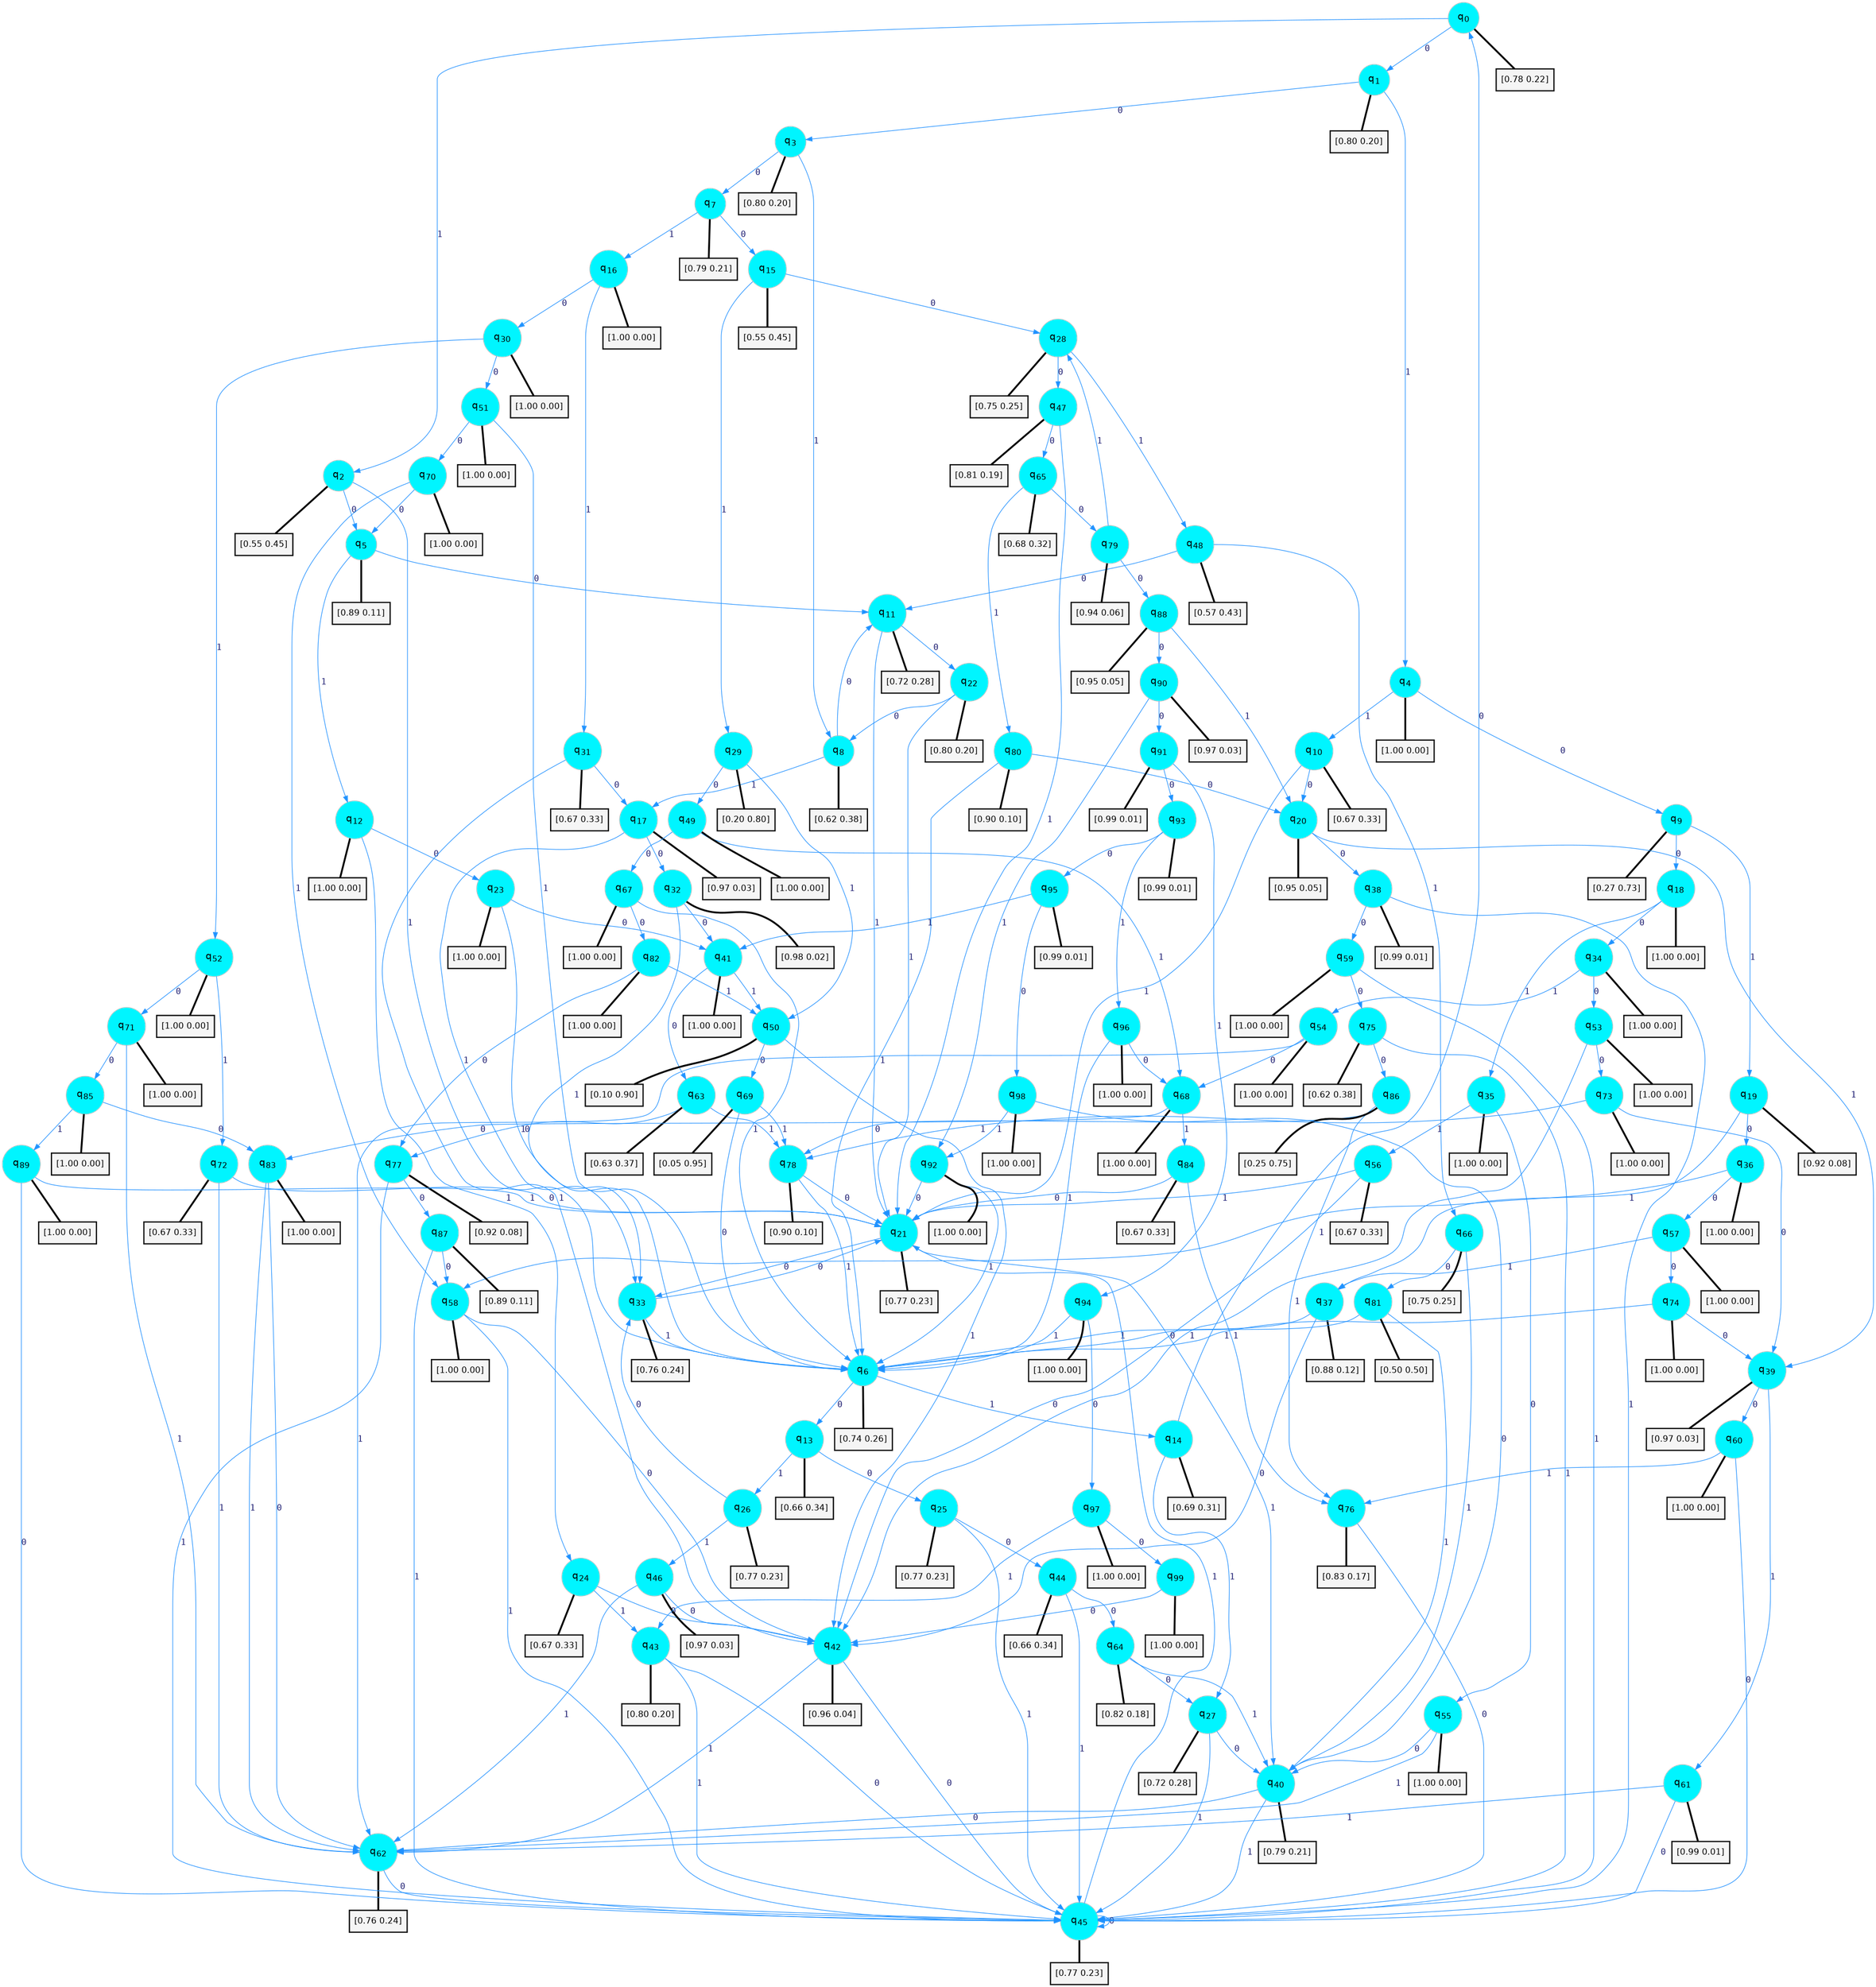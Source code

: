digraph G {
graph [
bgcolor=transparent, dpi=300, rankdir=TD, size="40,25"];
node [
color=gray, fillcolor=turquoise1, fontcolor=black, fontname=Helvetica, fontsize=16, fontweight=bold, shape=circle, style=filled];
edge [
arrowsize=1, color=dodgerblue1, fontcolor=midnightblue, fontname=courier, fontweight=bold, penwidth=1, style=solid, weight=20];
0[label=<q<SUB>0</SUB>>];
1[label=<q<SUB>1</SUB>>];
2[label=<q<SUB>2</SUB>>];
3[label=<q<SUB>3</SUB>>];
4[label=<q<SUB>4</SUB>>];
5[label=<q<SUB>5</SUB>>];
6[label=<q<SUB>6</SUB>>];
7[label=<q<SUB>7</SUB>>];
8[label=<q<SUB>8</SUB>>];
9[label=<q<SUB>9</SUB>>];
10[label=<q<SUB>10</SUB>>];
11[label=<q<SUB>11</SUB>>];
12[label=<q<SUB>12</SUB>>];
13[label=<q<SUB>13</SUB>>];
14[label=<q<SUB>14</SUB>>];
15[label=<q<SUB>15</SUB>>];
16[label=<q<SUB>16</SUB>>];
17[label=<q<SUB>17</SUB>>];
18[label=<q<SUB>18</SUB>>];
19[label=<q<SUB>19</SUB>>];
20[label=<q<SUB>20</SUB>>];
21[label=<q<SUB>21</SUB>>];
22[label=<q<SUB>22</SUB>>];
23[label=<q<SUB>23</SUB>>];
24[label=<q<SUB>24</SUB>>];
25[label=<q<SUB>25</SUB>>];
26[label=<q<SUB>26</SUB>>];
27[label=<q<SUB>27</SUB>>];
28[label=<q<SUB>28</SUB>>];
29[label=<q<SUB>29</SUB>>];
30[label=<q<SUB>30</SUB>>];
31[label=<q<SUB>31</SUB>>];
32[label=<q<SUB>32</SUB>>];
33[label=<q<SUB>33</SUB>>];
34[label=<q<SUB>34</SUB>>];
35[label=<q<SUB>35</SUB>>];
36[label=<q<SUB>36</SUB>>];
37[label=<q<SUB>37</SUB>>];
38[label=<q<SUB>38</SUB>>];
39[label=<q<SUB>39</SUB>>];
40[label=<q<SUB>40</SUB>>];
41[label=<q<SUB>41</SUB>>];
42[label=<q<SUB>42</SUB>>];
43[label=<q<SUB>43</SUB>>];
44[label=<q<SUB>44</SUB>>];
45[label=<q<SUB>45</SUB>>];
46[label=<q<SUB>46</SUB>>];
47[label=<q<SUB>47</SUB>>];
48[label=<q<SUB>48</SUB>>];
49[label=<q<SUB>49</SUB>>];
50[label=<q<SUB>50</SUB>>];
51[label=<q<SUB>51</SUB>>];
52[label=<q<SUB>52</SUB>>];
53[label=<q<SUB>53</SUB>>];
54[label=<q<SUB>54</SUB>>];
55[label=<q<SUB>55</SUB>>];
56[label=<q<SUB>56</SUB>>];
57[label=<q<SUB>57</SUB>>];
58[label=<q<SUB>58</SUB>>];
59[label=<q<SUB>59</SUB>>];
60[label=<q<SUB>60</SUB>>];
61[label=<q<SUB>61</SUB>>];
62[label=<q<SUB>62</SUB>>];
63[label=<q<SUB>63</SUB>>];
64[label=<q<SUB>64</SUB>>];
65[label=<q<SUB>65</SUB>>];
66[label=<q<SUB>66</SUB>>];
67[label=<q<SUB>67</SUB>>];
68[label=<q<SUB>68</SUB>>];
69[label=<q<SUB>69</SUB>>];
70[label=<q<SUB>70</SUB>>];
71[label=<q<SUB>71</SUB>>];
72[label=<q<SUB>72</SUB>>];
73[label=<q<SUB>73</SUB>>];
74[label=<q<SUB>74</SUB>>];
75[label=<q<SUB>75</SUB>>];
76[label=<q<SUB>76</SUB>>];
77[label=<q<SUB>77</SUB>>];
78[label=<q<SUB>78</SUB>>];
79[label=<q<SUB>79</SUB>>];
80[label=<q<SUB>80</SUB>>];
81[label=<q<SUB>81</SUB>>];
82[label=<q<SUB>82</SUB>>];
83[label=<q<SUB>83</SUB>>];
84[label=<q<SUB>84</SUB>>];
85[label=<q<SUB>85</SUB>>];
86[label=<q<SUB>86</SUB>>];
87[label=<q<SUB>87</SUB>>];
88[label=<q<SUB>88</SUB>>];
89[label=<q<SUB>89</SUB>>];
90[label=<q<SUB>90</SUB>>];
91[label=<q<SUB>91</SUB>>];
92[label=<q<SUB>92</SUB>>];
93[label=<q<SUB>93</SUB>>];
94[label=<q<SUB>94</SUB>>];
95[label=<q<SUB>95</SUB>>];
96[label=<q<SUB>96</SUB>>];
97[label=<q<SUB>97</SUB>>];
98[label=<q<SUB>98</SUB>>];
99[label=<q<SUB>99</SUB>>];
100[label="[0.78 0.22]", shape=box,fontcolor=black, fontname=Helvetica, fontsize=14, penwidth=2, fillcolor=whitesmoke,color=black];
101[label="[0.80 0.20]", shape=box,fontcolor=black, fontname=Helvetica, fontsize=14, penwidth=2, fillcolor=whitesmoke,color=black];
102[label="[0.55 0.45]", shape=box,fontcolor=black, fontname=Helvetica, fontsize=14, penwidth=2, fillcolor=whitesmoke,color=black];
103[label="[0.80 0.20]", shape=box,fontcolor=black, fontname=Helvetica, fontsize=14, penwidth=2, fillcolor=whitesmoke,color=black];
104[label="[1.00 0.00]", shape=box,fontcolor=black, fontname=Helvetica, fontsize=14, penwidth=2, fillcolor=whitesmoke,color=black];
105[label="[0.89 0.11]", shape=box,fontcolor=black, fontname=Helvetica, fontsize=14, penwidth=2, fillcolor=whitesmoke,color=black];
106[label="[0.74 0.26]", shape=box,fontcolor=black, fontname=Helvetica, fontsize=14, penwidth=2, fillcolor=whitesmoke,color=black];
107[label="[0.79 0.21]", shape=box,fontcolor=black, fontname=Helvetica, fontsize=14, penwidth=2, fillcolor=whitesmoke,color=black];
108[label="[0.62 0.38]", shape=box,fontcolor=black, fontname=Helvetica, fontsize=14, penwidth=2, fillcolor=whitesmoke,color=black];
109[label="[0.27 0.73]", shape=box,fontcolor=black, fontname=Helvetica, fontsize=14, penwidth=2, fillcolor=whitesmoke,color=black];
110[label="[0.67 0.33]", shape=box,fontcolor=black, fontname=Helvetica, fontsize=14, penwidth=2, fillcolor=whitesmoke,color=black];
111[label="[0.72 0.28]", shape=box,fontcolor=black, fontname=Helvetica, fontsize=14, penwidth=2, fillcolor=whitesmoke,color=black];
112[label="[1.00 0.00]", shape=box,fontcolor=black, fontname=Helvetica, fontsize=14, penwidth=2, fillcolor=whitesmoke,color=black];
113[label="[0.66 0.34]", shape=box,fontcolor=black, fontname=Helvetica, fontsize=14, penwidth=2, fillcolor=whitesmoke,color=black];
114[label="[0.69 0.31]", shape=box,fontcolor=black, fontname=Helvetica, fontsize=14, penwidth=2, fillcolor=whitesmoke,color=black];
115[label="[0.55 0.45]", shape=box,fontcolor=black, fontname=Helvetica, fontsize=14, penwidth=2, fillcolor=whitesmoke,color=black];
116[label="[1.00 0.00]", shape=box,fontcolor=black, fontname=Helvetica, fontsize=14, penwidth=2, fillcolor=whitesmoke,color=black];
117[label="[0.97 0.03]", shape=box,fontcolor=black, fontname=Helvetica, fontsize=14, penwidth=2, fillcolor=whitesmoke,color=black];
118[label="[1.00 0.00]", shape=box,fontcolor=black, fontname=Helvetica, fontsize=14, penwidth=2, fillcolor=whitesmoke,color=black];
119[label="[0.92 0.08]", shape=box,fontcolor=black, fontname=Helvetica, fontsize=14, penwidth=2, fillcolor=whitesmoke,color=black];
120[label="[0.95 0.05]", shape=box,fontcolor=black, fontname=Helvetica, fontsize=14, penwidth=2, fillcolor=whitesmoke,color=black];
121[label="[0.77 0.23]", shape=box,fontcolor=black, fontname=Helvetica, fontsize=14, penwidth=2, fillcolor=whitesmoke,color=black];
122[label="[0.80 0.20]", shape=box,fontcolor=black, fontname=Helvetica, fontsize=14, penwidth=2, fillcolor=whitesmoke,color=black];
123[label="[1.00 0.00]", shape=box,fontcolor=black, fontname=Helvetica, fontsize=14, penwidth=2, fillcolor=whitesmoke,color=black];
124[label="[0.67 0.33]", shape=box,fontcolor=black, fontname=Helvetica, fontsize=14, penwidth=2, fillcolor=whitesmoke,color=black];
125[label="[0.77 0.23]", shape=box,fontcolor=black, fontname=Helvetica, fontsize=14, penwidth=2, fillcolor=whitesmoke,color=black];
126[label="[0.77 0.23]", shape=box,fontcolor=black, fontname=Helvetica, fontsize=14, penwidth=2, fillcolor=whitesmoke,color=black];
127[label="[0.72 0.28]", shape=box,fontcolor=black, fontname=Helvetica, fontsize=14, penwidth=2, fillcolor=whitesmoke,color=black];
128[label="[0.75 0.25]", shape=box,fontcolor=black, fontname=Helvetica, fontsize=14, penwidth=2, fillcolor=whitesmoke,color=black];
129[label="[0.20 0.80]", shape=box,fontcolor=black, fontname=Helvetica, fontsize=14, penwidth=2, fillcolor=whitesmoke,color=black];
130[label="[1.00 0.00]", shape=box,fontcolor=black, fontname=Helvetica, fontsize=14, penwidth=2, fillcolor=whitesmoke,color=black];
131[label="[0.67 0.33]", shape=box,fontcolor=black, fontname=Helvetica, fontsize=14, penwidth=2, fillcolor=whitesmoke,color=black];
132[label="[0.98 0.02]", shape=box,fontcolor=black, fontname=Helvetica, fontsize=14, penwidth=2, fillcolor=whitesmoke,color=black];
133[label="[0.76 0.24]", shape=box,fontcolor=black, fontname=Helvetica, fontsize=14, penwidth=2, fillcolor=whitesmoke,color=black];
134[label="[1.00 0.00]", shape=box,fontcolor=black, fontname=Helvetica, fontsize=14, penwidth=2, fillcolor=whitesmoke,color=black];
135[label="[1.00 0.00]", shape=box,fontcolor=black, fontname=Helvetica, fontsize=14, penwidth=2, fillcolor=whitesmoke,color=black];
136[label="[1.00 0.00]", shape=box,fontcolor=black, fontname=Helvetica, fontsize=14, penwidth=2, fillcolor=whitesmoke,color=black];
137[label="[0.88 0.12]", shape=box,fontcolor=black, fontname=Helvetica, fontsize=14, penwidth=2, fillcolor=whitesmoke,color=black];
138[label="[0.99 0.01]", shape=box,fontcolor=black, fontname=Helvetica, fontsize=14, penwidth=2, fillcolor=whitesmoke,color=black];
139[label="[0.97 0.03]", shape=box,fontcolor=black, fontname=Helvetica, fontsize=14, penwidth=2, fillcolor=whitesmoke,color=black];
140[label="[0.79 0.21]", shape=box,fontcolor=black, fontname=Helvetica, fontsize=14, penwidth=2, fillcolor=whitesmoke,color=black];
141[label="[1.00 0.00]", shape=box,fontcolor=black, fontname=Helvetica, fontsize=14, penwidth=2, fillcolor=whitesmoke,color=black];
142[label="[0.96 0.04]", shape=box,fontcolor=black, fontname=Helvetica, fontsize=14, penwidth=2, fillcolor=whitesmoke,color=black];
143[label="[0.80 0.20]", shape=box,fontcolor=black, fontname=Helvetica, fontsize=14, penwidth=2, fillcolor=whitesmoke,color=black];
144[label="[0.66 0.34]", shape=box,fontcolor=black, fontname=Helvetica, fontsize=14, penwidth=2, fillcolor=whitesmoke,color=black];
145[label="[0.77 0.23]", shape=box,fontcolor=black, fontname=Helvetica, fontsize=14, penwidth=2, fillcolor=whitesmoke,color=black];
146[label="[0.97 0.03]", shape=box,fontcolor=black, fontname=Helvetica, fontsize=14, penwidth=2, fillcolor=whitesmoke,color=black];
147[label="[0.81 0.19]", shape=box,fontcolor=black, fontname=Helvetica, fontsize=14, penwidth=2, fillcolor=whitesmoke,color=black];
148[label="[0.57 0.43]", shape=box,fontcolor=black, fontname=Helvetica, fontsize=14, penwidth=2, fillcolor=whitesmoke,color=black];
149[label="[1.00 0.00]", shape=box,fontcolor=black, fontname=Helvetica, fontsize=14, penwidth=2, fillcolor=whitesmoke,color=black];
150[label="[0.10 0.90]", shape=box,fontcolor=black, fontname=Helvetica, fontsize=14, penwidth=2, fillcolor=whitesmoke,color=black];
151[label="[1.00 0.00]", shape=box,fontcolor=black, fontname=Helvetica, fontsize=14, penwidth=2, fillcolor=whitesmoke,color=black];
152[label="[1.00 0.00]", shape=box,fontcolor=black, fontname=Helvetica, fontsize=14, penwidth=2, fillcolor=whitesmoke,color=black];
153[label="[1.00 0.00]", shape=box,fontcolor=black, fontname=Helvetica, fontsize=14, penwidth=2, fillcolor=whitesmoke,color=black];
154[label="[1.00 0.00]", shape=box,fontcolor=black, fontname=Helvetica, fontsize=14, penwidth=2, fillcolor=whitesmoke,color=black];
155[label="[1.00 0.00]", shape=box,fontcolor=black, fontname=Helvetica, fontsize=14, penwidth=2, fillcolor=whitesmoke,color=black];
156[label="[0.67 0.33]", shape=box,fontcolor=black, fontname=Helvetica, fontsize=14, penwidth=2, fillcolor=whitesmoke,color=black];
157[label="[1.00 0.00]", shape=box,fontcolor=black, fontname=Helvetica, fontsize=14, penwidth=2, fillcolor=whitesmoke,color=black];
158[label="[1.00 0.00]", shape=box,fontcolor=black, fontname=Helvetica, fontsize=14, penwidth=2, fillcolor=whitesmoke,color=black];
159[label="[1.00 0.00]", shape=box,fontcolor=black, fontname=Helvetica, fontsize=14, penwidth=2, fillcolor=whitesmoke,color=black];
160[label="[1.00 0.00]", shape=box,fontcolor=black, fontname=Helvetica, fontsize=14, penwidth=2, fillcolor=whitesmoke,color=black];
161[label="[0.99 0.01]", shape=box,fontcolor=black, fontname=Helvetica, fontsize=14, penwidth=2, fillcolor=whitesmoke,color=black];
162[label="[0.76 0.24]", shape=box,fontcolor=black, fontname=Helvetica, fontsize=14, penwidth=2, fillcolor=whitesmoke,color=black];
163[label="[0.63 0.37]", shape=box,fontcolor=black, fontname=Helvetica, fontsize=14, penwidth=2, fillcolor=whitesmoke,color=black];
164[label="[0.82 0.18]", shape=box,fontcolor=black, fontname=Helvetica, fontsize=14, penwidth=2, fillcolor=whitesmoke,color=black];
165[label="[0.68 0.32]", shape=box,fontcolor=black, fontname=Helvetica, fontsize=14, penwidth=2, fillcolor=whitesmoke,color=black];
166[label="[0.75 0.25]", shape=box,fontcolor=black, fontname=Helvetica, fontsize=14, penwidth=2, fillcolor=whitesmoke,color=black];
167[label="[1.00 0.00]", shape=box,fontcolor=black, fontname=Helvetica, fontsize=14, penwidth=2, fillcolor=whitesmoke,color=black];
168[label="[1.00 0.00]", shape=box,fontcolor=black, fontname=Helvetica, fontsize=14, penwidth=2, fillcolor=whitesmoke,color=black];
169[label="[0.05 0.95]", shape=box,fontcolor=black, fontname=Helvetica, fontsize=14, penwidth=2, fillcolor=whitesmoke,color=black];
170[label="[1.00 0.00]", shape=box,fontcolor=black, fontname=Helvetica, fontsize=14, penwidth=2, fillcolor=whitesmoke,color=black];
171[label="[1.00 0.00]", shape=box,fontcolor=black, fontname=Helvetica, fontsize=14, penwidth=2, fillcolor=whitesmoke,color=black];
172[label="[0.67 0.33]", shape=box,fontcolor=black, fontname=Helvetica, fontsize=14, penwidth=2, fillcolor=whitesmoke,color=black];
173[label="[1.00 0.00]", shape=box,fontcolor=black, fontname=Helvetica, fontsize=14, penwidth=2, fillcolor=whitesmoke,color=black];
174[label="[1.00 0.00]", shape=box,fontcolor=black, fontname=Helvetica, fontsize=14, penwidth=2, fillcolor=whitesmoke,color=black];
175[label="[0.62 0.38]", shape=box,fontcolor=black, fontname=Helvetica, fontsize=14, penwidth=2, fillcolor=whitesmoke,color=black];
176[label="[0.83 0.17]", shape=box,fontcolor=black, fontname=Helvetica, fontsize=14, penwidth=2, fillcolor=whitesmoke,color=black];
177[label="[0.92 0.08]", shape=box,fontcolor=black, fontname=Helvetica, fontsize=14, penwidth=2, fillcolor=whitesmoke,color=black];
178[label="[0.90 0.10]", shape=box,fontcolor=black, fontname=Helvetica, fontsize=14, penwidth=2, fillcolor=whitesmoke,color=black];
179[label="[0.94 0.06]", shape=box,fontcolor=black, fontname=Helvetica, fontsize=14, penwidth=2, fillcolor=whitesmoke,color=black];
180[label="[0.90 0.10]", shape=box,fontcolor=black, fontname=Helvetica, fontsize=14, penwidth=2, fillcolor=whitesmoke,color=black];
181[label="[0.50 0.50]", shape=box,fontcolor=black, fontname=Helvetica, fontsize=14, penwidth=2, fillcolor=whitesmoke,color=black];
182[label="[1.00 0.00]", shape=box,fontcolor=black, fontname=Helvetica, fontsize=14, penwidth=2, fillcolor=whitesmoke,color=black];
183[label="[1.00 0.00]", shape=box,fontcolor=black, fontname=Helvetica, fontsize=14, penwidth=2, fillcolor=whitesmoke,color=black];
184[label="[0.67 0.33]", shape=box,fontcolor=black, fontname=Helvetica, fontsize=14, penwidth=2, fillcolor=whitesmoke,color=black];
185[label="[1.00 0.00]", shape=box,fontcolor=black, fontname=Helvetica, fontsize=14, penwidth=2, fillcolor=whitesmoke,color=black];
186[label="[0.25 0.75]", shape=box,fontcolor=black, fontname=Helvetica, fontsize=14, penwidth=2, fillcolor=whitesmoke,color=black];
187[label="[0.89 0.11]", shape=box,fontcolor=black, fontname=Helvetica, fontsize=14, penwidth=2, fillcolor=whitesmoke,color=black];
188[label="[0.95 0.05]", shape=box,fontcolor=black, fontname=Helvetica, fontsize=14, penwidth=2, fillcolor=whitesmoke,color=black];
189[label="[1.00 0.00]", shape=box,fontcolor=black, fontname=Helvetica, fontsize=14, penwidth=2, fillcolor=whitesmoke,color=black];
190[label="[0.97 0.03]", shape=box,fontcolor=black, fontname=Helvetica, fontsize=14, penwidth=2, fillcolor=whitesmoke,color=black];
191[label="[0.99 0.01]", shape=box,fontcolor=black, fontname=Helvetica, fontsize=14, penwidth=2, fillcolor=whitesmoke,color=black];
192[label="[1.00 0.00]", shape=box,fontcolor=black, fontname=Helvetica, fontsize=14, penwidth=2, fillcolor=whitesmoke,color=black];
193[label="[0.99 0.01]", shape=box,fontcolor=black, fontname=Helvetica, fontsize=14, penwidth=2, fillcolor=whitesmoke,color=black];
194[label="[1.00 0.00]", shape=box,fontcolor=black, fontname=Helvetica, fontsize=14, penwidth=2, fillcolor=whitesmoke,color=black];
195[label="[0.99 0.01]", shape=box,fontcolor=black, fontname=Helvetica, fontsize=14, penwidth=2, fillcolor=whitesmoke,color=black];
196[label="[1.00 0.00]", shape=box,fontcolor=black, fontname=Helvetica, fontsize=14, penwidth=2, fillcolor=whitesmoke,color=black];
197[label="[1.00 0.00]", shape=box,fontcolor=black, fontname=Helvetica, fontsize=14, penwidth=2, fillcolor=whitesmoke,color=black];
198[label="[1.00 0.00]", shape=box,fontcolor=black, fontname=Helvetica, fontsize=14, penwidth=2, fillcolor=whitesmoke,color=black];
199[label="[1.00 0.00]", shape=box,fontcolor=black, fontname=Helvetica, fontsize=14, penwidth=2, fillcolor=whitesmoke,color=black];
0->1 [label=0];
0->2 [label=1];
0->100 [arrowhead=none, penwidth=3,color=black];
1->3 [label=0];
1->4 [label=1];
1->101 [arrowhead=none, penwidth=3,color=black];
2->5 [label=0];
2->6 [label=1];
2->102 [arrowhead=none, penwidth=3,color=black];
3->7 [label=0];
3->8 [label=1];
3->103 [arrowhead=none, penwidth=3,color=black];
4->9 [label=0];
4->10 [label=1];
4->104 [arrowhead=none, penwidth=3,color=black];
5->11 [label=0];
5->12 [label=1];
5->105 [arrowhead=none, penwidth=3,color=black];
6->13 [label=0];
6->14 [label=1];
6->106 [arrowhead=none, penwidth=3,color=black];
7->15 [label=0];
7->16 [label=1];
7->107 [arrowhead=none, penwidth=3,color=black];
8->11 [label=0];
8->17 [label=1];
8->108 [arrowhead=none, penwidth=3,color=black];
9->18 [label=0];
9->19 [label=1];
9->109 [arrowhead=none, penwidth=3,color=black];
10->20 [label=0];
10->21 [label=1];
10->110 [arrowhead=none, penwidth=3,color=black];
11->22 [label=0];
11->21 [label=1];
11->111 [arrowhead=none, penwidth=3,color=black];
12->23 [label=0];
12->24 [label=1];
12->112 [arrowhead=none, penwidth=3,color=black];
13->25 [label=0];
13->26 [label=1];
13->113 [arrowhead=none, penwidth=3,color=black];
14->0 [label=0];
14->27 [label=1];
14->114 [arrowhead=none, penwidth=3,color=black];
15->28 [label=0];
15->29 [label=1];
15->115 [arrowhead=none, penwidth=3,color=black];
16->30 [label=0];
16->31 [label=1];
16->116 [arrowhead=none, penwidth=3,color=black];
17->32 [label=0];
17->33 [label=1];
17->117 [arrowhead=none, penwidth=3,color=black];
18->34 [label=0];
18->35 [label=1];
18->118 [arrowhead=none, penwidth=3,color=black];
19->36 [label=0];
19->37 [label=1];
19->119 [arrowhead=none, penwidth=3,color=black];
20->38 [label=0];
20->39 [label=1];
20->120 [arrowhead=none, penwidth=3,color=black];
21->33 [label=0];
21->40 [label=1];
21->121 [arrowhead=none, penwidth=3,color=black];
22->8 [label=0];
22->21 [label=1];
22->122 [arrowhead=none, penwidth=3,color=black];
23->41 [label=0];
23->6 [label=1];
23->123 [arrowhead=none, penwidth=3,color=black];
24->42 [label=0];
24->43 [label=1];
24->124 [arrowhead=none, penwidth=3,color=black];
25->44 [label=0];
25->45 [label=1];
25->125 [arrowhead=none, penwidth=3,color=black];
26->33 [label=0];
26->46 [label=1];
26->126 [arrowhead=none, penwidth=3,color=black];
27->40 [label=0];
27->45 [label=1];
27->127 [arrowhead=none, penwidth=3,color=black];
28->47 [label=0];
28->48 [label=1];
28->128 [arrowhead=none, penwidth=3,color=black];
29->49 [label=0];
29->50 [label=1];
29->129 [arrowhead=none, penwidth=3,color=black];
30->51 [label=0];
30->52 [label=1];
30->130 [arrowhead=none, penwidth=3,color=black];
31->17 [label=0];
31->42 [label=1];
31->131 [arrowhead=none, penwidth=3,color=black];
32->41 [label=0];
32->33 [label=1];
32->132 [arrowhead=none, penwidth=3,color=black];
33->21 [label=0];
33->6 [label=1];
33->133 [arrowhead=none, penwidth=3,color=black];
34->53 [label=0];
34->54 [label=1];
34->134 [arrowhead=none, penwidth=3,color=black];
35->55 [label=0];
35->56 [label=1];
35->135 [arrowhead=none, penwidth=3,color=black];
36->57 [label=0];
36->58 [label=1];
36->136 [arrowhead=none, penwidth=3,color=black];
37->42 [label=0];
37->6 [label=1];
37->137 [arrowhead=none, penwidth=3,color=black];
38->59 [label=0];
38->45 [label=1];
38->138 [arrowhead=none, penwidth=3,color=black];
39->60 [label=0];
39->61 [label=1];
39->139 [arrowhead=none, penwidth=3,color=black];
40->62 [label=0];
40->45 [label=1];
40->140 [arrowhead=none, penwidth=3,color=black];
41->63 [label=0];
41->50 [label=1];
41->141 [arrowhead=none, penwidth=3,color=black];
42->45 [label=0];
42->62 [label=1];
42->142 [arrowhead=none, penwidth=3,color=black];
43->45 [label=0];
43->45 [label=1];
43->143 [arrowhead=none, penwidth=3,color=black];
44->64 [label=0];
44->45 [label=1];
44->144 [arrowhead=none, penwidth=3,color=black];
45->45 [label=0];
45->21 [label=1];
45->145 [arrowhead=none, penwidth=3,color=black];
46->42 [label=0];
46->62 [label=1];
46->146 [arrowhead=none, penwidth=3,color=black];
47->65 [label=0];
47->21 [label=1];
47->147 [arrowhead=none, penwidth=3,color=black];
48->11 [label=0];
48->66 [label=1];
48->148 [arrowhead=none, penwidth=3,color=black];
49->67 [label=0];
49->68 [label=1];
49->149 [arrowhead=none, penwidth=3,color=black];
50->69 [label=0];
50->42 [label=1];
50->150 [arrowhead=none, penwidth=3,color=black];
51->70 [label=0];
51->6 [label=1];
51->151 [arrowhead=none, penwidth=3,color=black];
52->71 [label=0];
52->72 [label=1];
52->152 [arrowhead=none, penwidth=3,color=black];
53->73 [label=0];
53->42 [label=1];
53->153 [arrowhead=none, penwidth=3,color=black];
54->68 [label=0];
54->62 [label=1];
54->154 [arrowhead=none, penwidth=3,color=black];
55->40 [label=0];
55->62 [label=1];
55->155 [arrowhead=none, penwidth=3,color=black];
56->42 [label=0];
56->21 [label=1];
56->156 [arrowhead=none, penwidth=3,color=black];
57->74 [label=0];
57->37 [label=1];
57->157 [arrowhead=none, penwidth=3,color=black];
58->42 [label=0];
58->45 [label=1];
58->158 [arrowhead=none, penwidth=3,color=black];
59->75 [label=0];
59->45 [label=1];
59->159 [arrowhead=none, penwidth=3,color=black];
60->45 [label=0];
60->76 [label=1];
60->160 [arrowhead=none, penwidth=3,color=black];
61->45 [label=0];
61->62 [label=1];
61->161 [arrowhead=none, penwidth=3,color=black];
62->45 [label=0];
62->162 [arrowhead=none, penwidth=3,color=black];
63->77 [label=0];
63->78 [label=1];
63->163 [arrowhead=none, penwidth=3,color=black];
64->27 [label=0];
64->40 [label=1];
64->164 [arrowhead=none, penwidth=3,color=black];
65->79 [label=0];
65->80 [label=1];
65->165 [arrowhead=none, penwidth=3,color=black];
66->81 [label=0];
66->40 [label=1];
66->166 [arrowhead=none, penwidth=3,color=black];
67->82 [label=0];
67->6 [label=1];
67->167 [arrowhead=none, penwidth=3,color=black];
68->83 [label=0];
68->84 [label=1];
68->168 [arrowhead=none, penwidth=3,color=black];
69->6 [label=0];
69->78 [label=1];
69->169 [arrowhead=none, penwidth=3,color=black];
70->5 [label=0];
70->58 [label=1];
70->170 [arrowhead=none, penwidth=3,color=black];
71->85 [label=0];
71->62 [label=1];
71->171 [arrowhead=none, penwidth=3,color=black];
72->21 [label=0];
72->62 [label=1];
72->172 [arrowhead=none, penwidth=3,color=black];
73->39 [label=0];
73->78 [label=1];
73->173 [arrowhead=none, penwidth=3,color=black];
74->39 [label=0];
74->6 [label=1];
74->174 [arrowhead=none, penwidth=3,color=black];
75->86 [label=0];
75->45 [label=1];
75->175 [arrowhead=none, penwidth=3,color=black];
76->45 [label=0];
76->176 [arrowhead=none, penwidth=3,color=black];
77->87 [label=0];
77->45 [label=1];
77->177 [arrowhead=none, penwidth=3,color=black];
78->21 [label=0];
78->6 [label=1];
78->178 [arrowhead=none, penwidth=3,color=black];
79->88 [label=0];
79->28 [label=1];
79->179 [arrowhead=none, penwidth=3,color=black];
80->20 [label=0];
80->6 [label=1];
80->180 [arrowhead=none, penwidth=3,color=black];
81->6 [label=0];
81->40 [label=1];
81->181 [arrowhead=none, penwidth=3,color=black];
82->77 [label=0];
82->50 [label=1];
82->182 [arrowhead=none, penwidth=3,color=black];
83->62 [label=0];
83->62 [label=1];
83->183 [arrowhead=none, penwidth=3,color=black];
84->21 [label=0];
84->76 [label=1];
84->184 [arrowhead=none, penwidth=3,color=black];
85->83 [label=0];
85->89 [label=1];
85->185 [arrowhead=none, penwidth=3,color=black];
86->78 [label=0];
86->76 [label=1];
86->186 [arrowhead=none, penwidth=3,color=black];
87->58 [label=0];
87->45 [label=1];
87->187 [arrowhead=none, penwidth=3,color=black];
88->90 [label=0];
88->20 [label=1];
88->188 [arrowhead=none, penwidth=3,color=black];
89->45 [label=0];
89->21 [label=1];
89->189 [arrowhead=none, penwidth=3,color=black];
90->91 [label=0];
90->92 [label=1];
90->190 [arrowhead=none, penwidth=3,color=black];
91->93 [label=0];
91->94 [label=1];
91->191 [arrowhead=none, penwidth=3,color=black];
92->21 [label=0];
92->6 [label=1];
92->192 [arrowhead=none, penwidth=3,color=black];
93->95 [label=0];
93->96 [label=1];
93->193 [arrowhead=none, penwidth=3,color=black];
94->97 [label=0];
94->6 [label=1];
94->194 [arrowhead=none, penwidth=3,color=black];
95->98 [label=0];
95->41 [label=1];
95->195 [arrowhead=none, penwidth=3,color=black];
96->68 [label=0];
96->6 [label=1];
96->196 [arrowhead=none, penwidth=3,color=black];
97->99 [label=0];
97->43 [label=1];
97->197 [arrowhead=none, penwidth=3,color=black];
98->40 [label=0];
98->92 [label=1];
98->198 [arrowhead=none, penwidth=3,color=black];
99->42 [label=0];
99->199 [arrowhead=none, penwidth=3,color=black];
}
